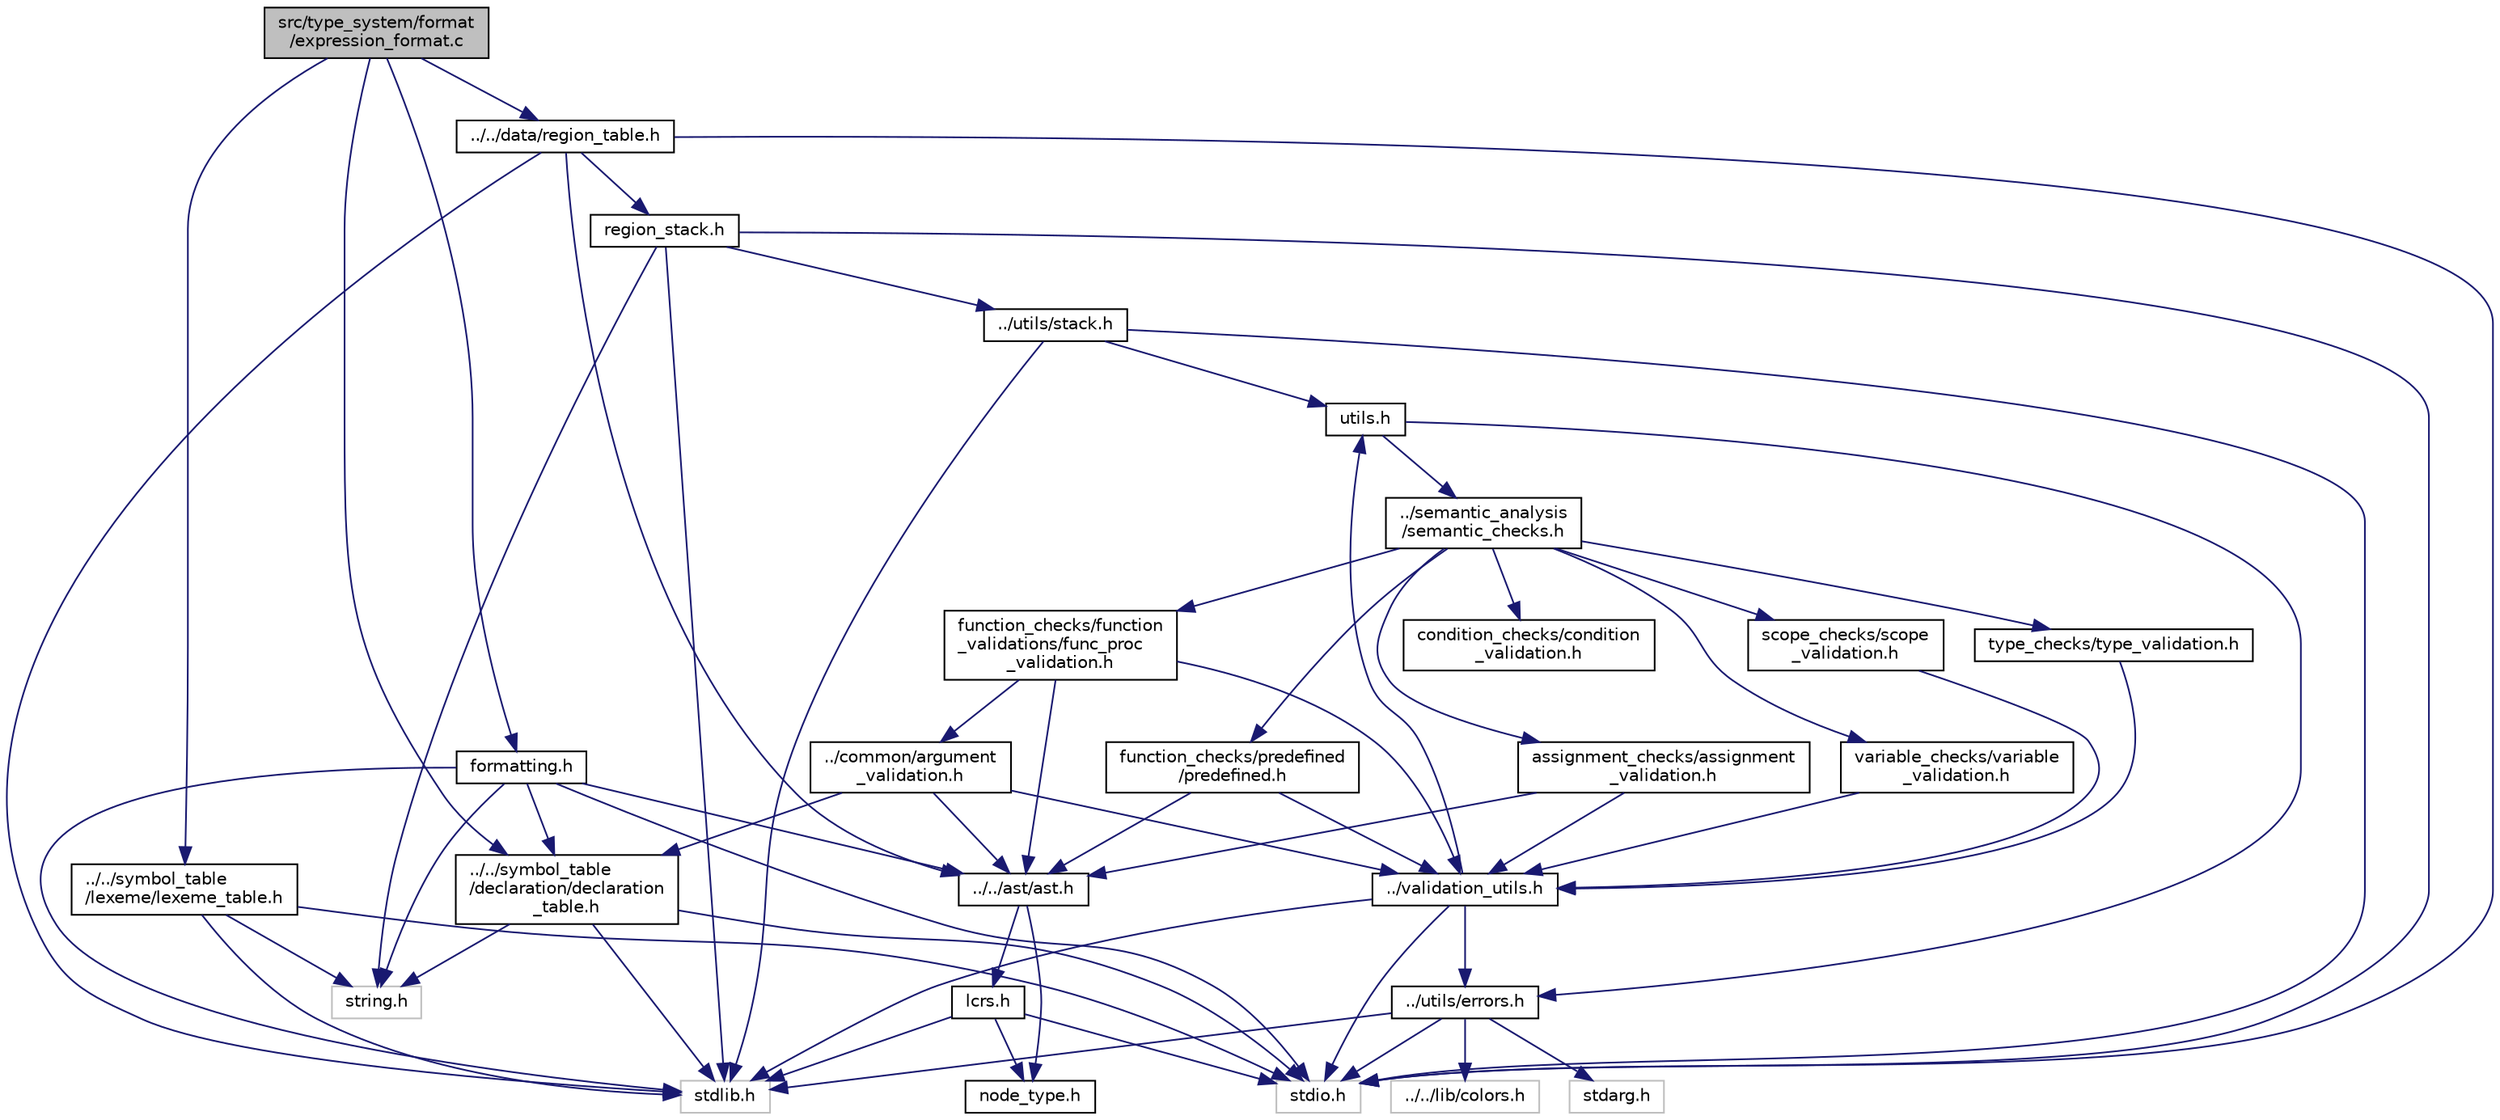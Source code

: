 digraph "src/type_system/format/expression_format.c"
{
 // LATEX_PDF_SIZE
  edge [fontname="Helvetica",fontsize="10",labelfontname="Helvetica",labelfontsize="10"];
  node [fontname="Helvetica",fontsize="10",shape=record];
  Node1 [label="src/type_system/format\l/expression_format.c",height=0.2,width=0.4,color="black", fillcolor="grey75", style="filled", fontcolor="black",tooltip=" "];
  Node1 -> Node2 [color="midnightblue",fontsize="10",style="solid",fontname="Helvetica"];
  Node2 [label="../../symbol_table\l/declaration/declaration\l_table.h",height=0.2,width=0.4,color="black", fillcolor="white", style="filled",URL="$dc/de9/declaration__table_8h.html",tooltip="Header file for managing a table of declarations in a compiler."];
  Node2 -> Node3 [color="midnightblue",fontsize="10",style="solid",fontname="Helvetica"];
  Node3 [label="stdio.h",height=0.2,width=0.4,color="grey75", fillcolor="white", style="filled",tooltip=" "];
  Node2 -> Node4 [color="midnightblue",fontsize="10",style="solid",fontname="Helvetica"];
  Node4 [label="stdlib.h",height=0.2,width=0.4,color="grey75", fillcolor="white", style="filled",tooltip=" "];
  Node2 -> Node5 [color="midnightblue",fontsize="10",style="solid",fontname="Helvetica"];
  Node5 [label="string.h",height=0.2,width=0.4,color="grey75", fillcolor="white", style="filled",tooltip=" "];
  Node1 -> Node6 [color="midnightblue",fontsize="10",style="solid",fontname="Helvetica"];
  Node6 [label="../../symbol_table\l/lexeme/lexeme_table.h",height=0.2,width=0.4,color="black", fillcolor="white", style="filled",URL="$d0/d48/lexeme__table_8h.html",tooltip="Header file for managing a table of lexemes."];
  Node6 -> Node3 [color="midnightblue",fontsize="10",style="solid",fontname="Helvetica"];
  Node6 -> Node4 [color="midnightblue",fontsize="10",style="solid",fontname="Helvetica"];
  Node6 -> Node5 [color="midnightblue",fontsize="10",style="solid",fontname="Helvetica"];
  Node1 -> Node7 [color="midnightblue",fontsize="10",style="solid",fontname="Helvetica"];
  Node7 [label="../../data/region_table.h",height=0.2,width=0.4,color="black", fillcolor="white", style="filled",URL="$d8/d8a/region__table_8h.html",tooltip="Header file for managing regions in the compiler."];
  Node7 -> Node4 [color="midnightblue",fontsize="10",style="solid",fontname="Helvetica"];
  Node7 -> Node3 [color="midnightblue",fontsize="10",style="solid",fontname="Helvetica"];
  Node7 -> Node8 [color="midnightblue",fontsize="10",style="solid",fontname="Helvetica"];
  Node8 [label="region_stack.h",height=0.2,width=0.4,color="black", fillcolor="white", style="filled",URL="$df/dcb/region__stack_8h.html",tooltip="Header file for managing a stack of regions."];
  Node8 -> Node5 [color="midnightblue",fontsize="10",style="solid",fontname="Helvetica"];
  Node8 -> Node4 [color="midnightblue",fontsize="10",style="solid",fontname="Helvetica"];
  Node8 -> Node3 [color="midnightblue",fontsize="10",style="solid",fontname="Helvetica"];
  Node8 -> Node9 [color="midnightblue",fontsize="10",style="solid",fontname="Helvetica"];
  Node9 [label="../utils/stack.h",height=0.2,width=0.4,color="black", fillcolor="white", style="filled",URL="$d7/de0/stack_8h.html",tooltip="A simple stack implementation in C."];
  Node9 -> Node3 [color="midnightblue",fontsize="10",style="solid",fontname="Helvetica"];
  Node9 -> Node4 [color="midnightblue",fontsize="10",style="solid",fontname="Helvetica"];
  Node9 -> Node10 [color="midnightblue",fontsize="10",style="solid",fontname="Helvetica"];
  Node10 [label="utils.h",height=0.2,width=0.4,color="black", fillcolor="white", style="filled",URL="$d5/d60/utils_8h.html",tooltip=" "];
  Node10 -> Node11 [color="midnightblue",fontsize="10",style="solid",fontname="Helvetica"];
  Node11 [label="../semantic_analysis\l/semantic_checks.h",height=0.2,width=0.4,color="black", fillcolor="white", style="filled",URL="$d2/dd9/semantic__checks_8h.html",tooltip="This file contains the aggregated header file for the semantic checks module."];
  Node11 -> Node12 [color="midnightblue",fontsize="10",style="solid",fontname="Helvetica"];
  Node12 [label="assignment_checks/assignment\l_validation.h",height=0.2,width=0.4,color="black", fillcolor="white", style="filled",URL="$d0/df0/assignment__validation_8h.html",tooltip=" "];
  Node12 -> Node13 [color="midnightblue",fontsize="10",style="solid",fontname="Helvetica"];
  Node13 [label="../validation_utils.h",height=0.2,width=0.4,color="black", fillcolor="white", style="filled",URL="$d1/dcf/validation__utils_8h.html",tooltip=" "];
  Node13 -> Node3 [color="midnightblue",fontsize="10",style="solid",fontname="Helvetica"];
  Node13 -> Node4 [color="midnightblue",fontsize="10",style="solid",fontname="Helvetica"];
  Node13 -> Node14 [color="midnightblue",fontsize="10",style="solid",fontname="Helvetica"];
  Node14 [label="../utils/errors.h",height=0.2,width=0.4,color="black", fillcolor="white", style="filled",URL="$de/d45/errors_8h.html",tooltip=" "];
  Node14 -> Node3 [color="midnightblue",fontsize="10",style="solid",fontname="Helvetica"];
  Node14 -> Node4 [color="midnightblue",fontsize="10",style="solid",fontname="Helvetica"];
  Node14 -> Node15 [color="midnightblue",fontsize="10",style="solid",fontname="Helvetica"];
  Node15 [label="stdarg.h",height=0.2,width=0.4,color="grey75", fillcolor="white", style="filled",tooltip=" "];
  Node14 -> Node16 [color="midnightblue",fontsize="10",style="solid",fontname="Helvetica"];
  Node16 [label="../../lib/colors.h",height=0.2,width=0.4,color="grey75", fillcolor="white", style="filled",tooltip=" "];
  Node13 -> Node10 [color="midnightblue",fontsize="10",style="solid",fontname="Helvetica"];
  Node12 -> Node17 [color="midnightblue",fontsize="10",style="solid",fontname="Helvetica"];
  Node17 [label="../../ast/ast.h",height=0.2,width=0.4,color="black", fillcolor="white", style="filled",URL="$db/df0/ast_8h.html",tooltip=" "];
  Node17 -> Node18 [color="midnightblue",fontsize="10",style="solid",fontname="Helvetica"];
  Node18 [label="node_type.h",height=0.2,width=0.4,color="black", fillcolor="white", style="filled",URL="$d5/d1e/node__type_8h.html",tooltip=" "];
  Node17 -> Node19 [color="midnightblue",fontsize="10",style="solid",fontname="Helvetica"];
  Node19 [label="lcrs.h",height=0.2,width=0.4,color="black", fillcolor="white", style="filled",URL="$d0/dea/lcrs_8h.html",tooltip=" "];
  Node19 -> Node3 [color="midnightblue",fontsize="10",style="solid",fontname="Helvetica"];
  Node19 -> Node4 [color="midnightblue",fontsize="10",style="solid",fontname="Helvetica"];
  Node19 -> Node18 [color="midnightblue",fontsize="10",style="solid",fontname="Helvetica"];
  Node11 -> Node20 [color="midnightblue",fontsize="10",style="solid",fontname="Helvetica"];
  Node20 [label="condition_checks/condition\l_validation.h",height=0.2,width=0.4,color="black", fillcolor="white", style="filled",URL="$d9/d3f/condition__validation_8h.html",tooltip=" "];
  Node11 -> Node21 [color="midnightblue",fontsize="10",style="solid",fontname="Helvetica"];
  Node21 [label="function_checks/function\l_validations/func_proc\l_validation.h",height=0.2,width=0.4,color="black", fillcolor="white", style="filled",URL="$d1/d79/func__proc__validation_8h.html",tooltip=" "];
  Node21 -> Node22 [color="midnightblue",fontsize="10",style="solid",fontname="Helvetica"];
  Node22 [label="../common/argument\l_validation.h",height=0.2,width=0.4,color="black", fillcolor="white", style="filled",URL="$df/d79/argument__validation_8h.html",tooltip=" "];
  Node22 -> Node2 [color="midnightblue",fontsize="10",style="solid",fontname="Helvetica"];
  Node22 -> Node13 [color="midnightblue",fontsize="10",style="solid",fontname="Helvetica"];
  Node22 -> Node17 [color="midnightblue",fontsize="10",style="solid",fontname="Helvetica"];
  Node21 -> Node13 [color="midnightblue",fontsize="10",style="solid",fontname="Helvetica"];
  Node21 -> Node17 [color="midnightblue",fontsize="10",style="solid",fontname="Helvetica"];
  Node11 -> Node23 [color="midnightblue",fontsize="10",style="solid",fontname="Helvetica"];
  Node23 [label="function_checks/predefined\l/predefined.h",height=0.2,width=0.4,color="black", fillcolor="white", style="filled",URL="$de/dd3/predefined_8h.html",tooltip=" "];
  Node23 -> Node13 [color="midnightblue",fontsize="10",style="solid",fontname="Helvetica"];
  Node23 -> Node17 [color="midnightblue",fontsize="10",style="solid",fontname="Helvetica"];
  Node11 -> Node24 [color="midnightblue",fontsize="10",style="solid",fontname="Helvetica"];
  Node24 [label="variable_checks/variable\l_validation.h",height=0.2,width=0.4,color="black", fillcolor="white", style="filled",URL="$d3/d89/variable__validation_8h.html",tooltip=" "];
  Node24 -> Node13 [color="midnightblue",fontsize="10",style="solid",fontname="Helvetica"];
  Node11 -> Node25 [color="midnightblue",fontsize="10",style="solid",fontname="Helvetica"];
  Node25 [label="scope_checks/scope\l_validation.h",height=0.2,width=0.4,color="black", fillcolor="white", style="filled",URL="$de/d19/scope__validation_8h.html",tooltip=" "];
  Node25 -> Node13 [color="midnightblue",fontsize="10",style="solid",fontname="Helvetica"];
  Node11 -> Node26 [color="midnightblue",fontsize="10",style="solid",fontname="Helvetica"];
  Node26 [label="type_checks/type_validation.h",height=0.2,width=0.4,color="black", fillcolor="white", style="filled",URL="$d8/d62/type__validation_8h.html",tooltip=" "];
  Node26 -> Node13 [color="midnightblue",fontsize="10",style="solid",fontname="Helvetica"];
  Node10 -> Node14 [color="midnightblue",fontsize="10",style="solid",fontname="Helvetica"];
  Node7 -> Node17 [color="midnightblue",fontsize="10",style="solid",fontname="Helvetica"];
  Node1 -> Node27 [color="midnightblue",fontsize="10",style="solid",fontname="Helvetica"];
  Node27 [label="formatting.h",height=0.2,width=0.4,color="black", fillcolor="white", style="filled",URL="$d3/dda/formatting_8h.html",tooltip=" "];
  Node27 -> Node3 [color="midnightblue",fontsize="10",style="solid",fontname="Helvetica"];
  Node27 -> Node4 [color="midnightblue",fontsize="10",style="solid",fontname="Helvetica"];
  Node27 -> Node5 [color="midnightblue",fontsize="10",style="solid",fontname="Helvetica"];
  Node27 -> Node17 [color="midnightblue",fontsize="10",style="solid",fontname="Helvetica"];
  Node27 -> Node2 [color="midnightblue",fontsize="10",style="solid",fontname="Helvetica"];
}
